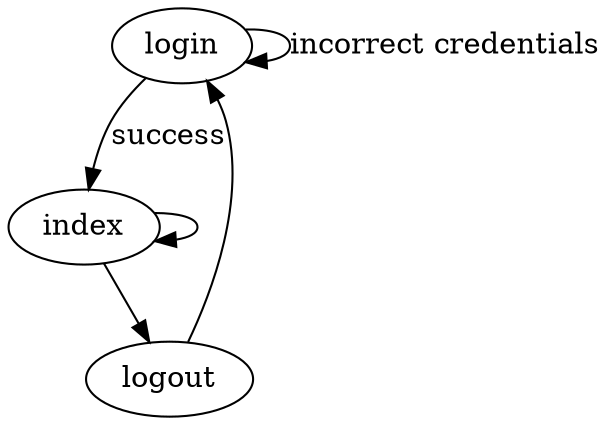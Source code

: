 digraph {
  login -> login [label="incorrect credentials"];
  login -> index  [label="success"];
  index -> index;
  index -> logout;
  logout -> login;
}
